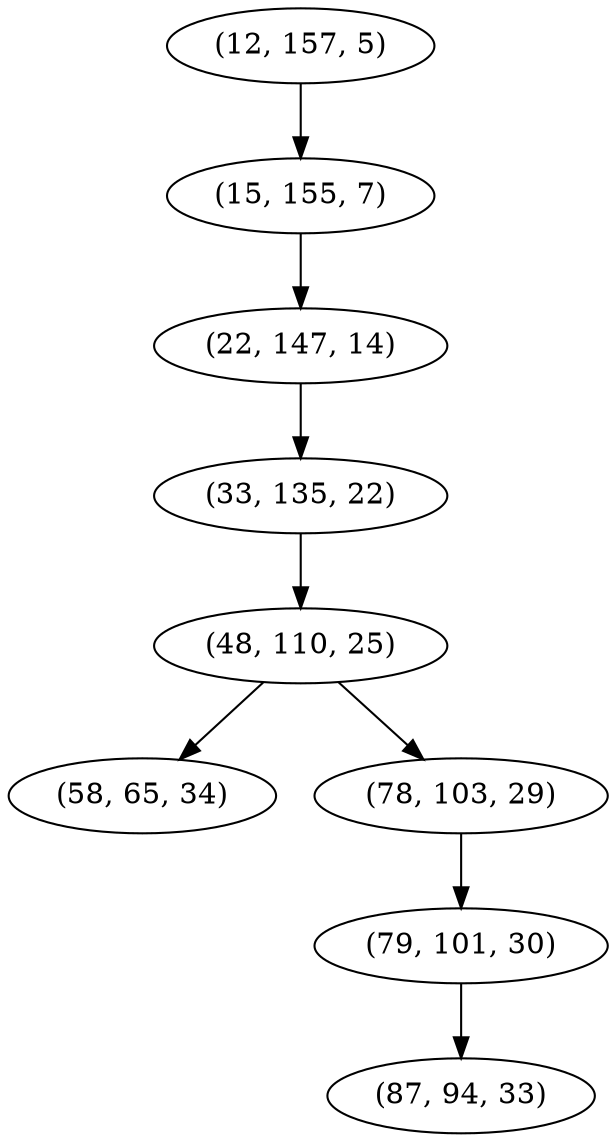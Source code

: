 digraph tree {
    "(12, 157, 5)";
    "(15, 155, 7)";
    "(22, 147, 14)";
    "(33, 135, 22)";
    "(48, 110, 25)";
    "(58, 65, 34)";
    "(78, 103, 29)";
    "(79, 101, 30)";
    "(87, 94, 33)";
    "(12, 157, 5)" -> "(15, 155, 7)";
    "(15, 155, 7)" -> "(22, 147, 14)";
    "(22, 147, 14)" -> "(33, 135, 22)";
    "(33, 135, 22)" -> "(48, 110, 25)";
    "(48, 110, 25)" -> "(58, 65, 34)";
    "(48, 110, 25)" -> "(78, 103, 29)";
    "(78, 103, 29)" -> "(79, 101, 30)";
    "(79, 101, 30)" -> "(87, 94, 33)";
}

